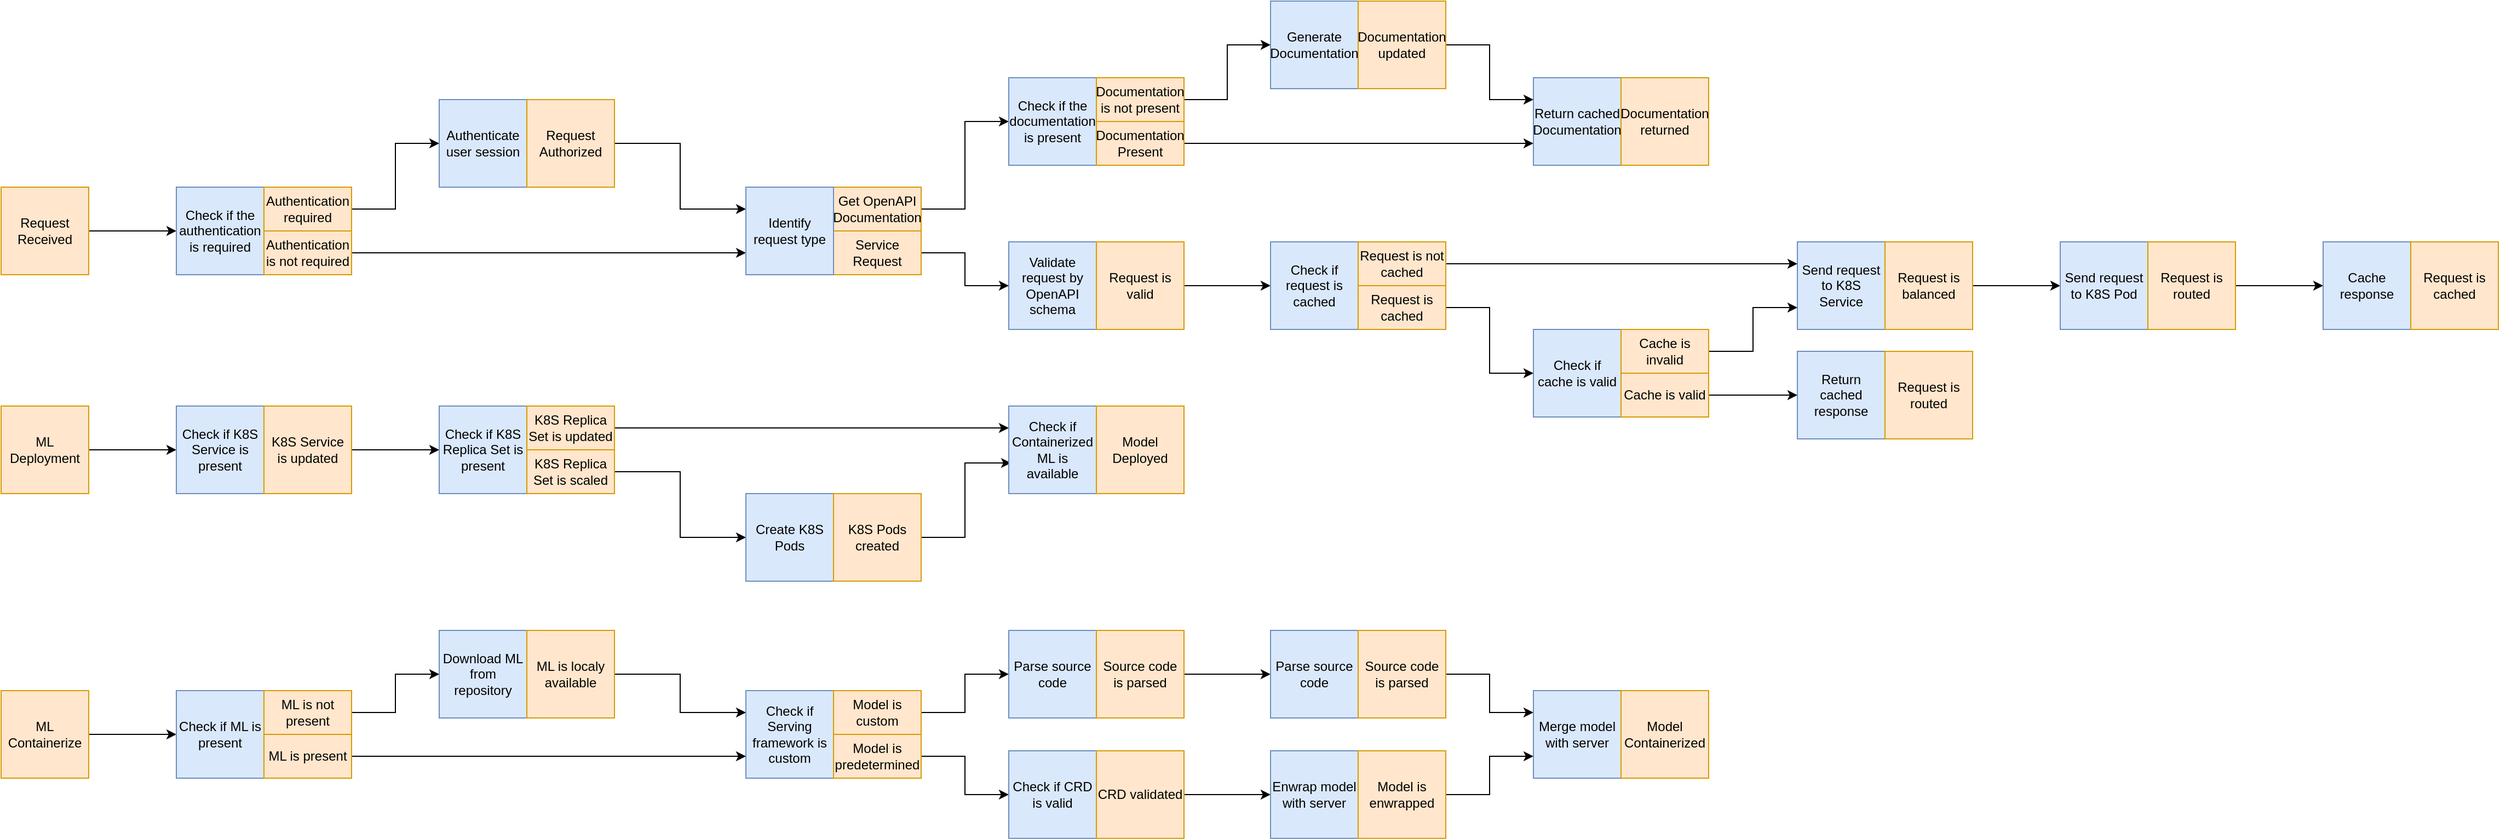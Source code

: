 <mxfile version="24.8.4">
  <diagram name="Страница — 1" id="s1KukHTFloUVwo6JeJkF">
    <mxGraphModel dx="1509" dy="821" grid="1" gridSize="10" guides="1" tooltips="1" connect="1" arrows="1" fold="1" page="1" pageScale="1" pageWidth="827" pageHeight="2000" math="0" shadow="0">
      <root>
        <mxCell id="0" />
        <mxCell id="1" parent="0" />
        <mxCell id="qRX5v0t8TsgXR0mgB-LM-10" style="edgeStyle=orthogonalEdgeStyle;rounded=0;orthogonalLoop=1;jettySize=auto;html=1;exitX=1;exitY=0.5;exitDx=0;exitDy=0;entryX=0;entryY=0.5;entryDx=0;entryDy=0;" parent="1" source="qRX5v0t8TsgXR0mgB-LM-1" target="qRX5v0t8TsgXR0mgB-LM-8" edge="1">
          <mxGeometry relative="1" as="geometry" />
        </mxCell>
        <mxCell id="qRX5v0t8TsgXR0mgB-LM-1" value="Request Received" style="rounded=0;whiteSpace=wrap;html=1;fillColor=#ffe6cc;strokeColor=#d79b00;" parent="1" vertex="1">
          <mxGeometry x="40" y="240" width="80" height="80" as="geometry" />
        </mxCell>
        <mxCell id="qRX5v0t8TsgXR0mgB-LM-2" value="Authenticate&lt;div&gt;user session&lt;/div&gt;" style="rounded=0;whiteSpace=wrap;html=1;fillColor=#dae8fc;strokeColor=#6c8ebf;" parent="1" vertex="1">
          <mxGeometry x="440" y="160" width="80" height="80" as="geometry" />
        </mxCell>
        <mxCell id="qRX5v0t8TsgXR0mgB-LM-7" style="edgeStyle=orthogonalEdgeStyle;rounded=0;orthogonalLoop=1;jettySize=auto;html=1;exitX=1;exitY=0.5;exitDx=0;exitDy=0;entryX=0;entryY=0.25;entryDx=0;entryDy=0;" parent="1" source="qRX5v0t8TsgXR0mgB-LM-3" target="qRX5v0t8TsgXR0mgB-LM-23" edge="1">
          <mxGeometry relative="1" as="geometry">
            <mxPoint x="720" y="170" as="targetPoint" />
          </mxGeometry>
        </mxCell>
        <mxCell id="qRX5v0t8TsgXR0mgB-LM-3" value="Request Authorized" style="rounded=0;whiteSpace=wrap;html=1;fillColor=#ffe6cc;strokeColor=#d79b00;" parent="1" vertex="1">
          <mxGeometry x="520" y="160" width="80" height="80" as="geometry" />
        </mxCell>
        <mxCell id="qRX5v0t8TsgXR0mgB-LM-4" value="Validate request by OpenAPI schema" style="rounded=0;whiteSpace=wrap;html=1;fillColor=#dae8fc;strokeColor=#6c8ebf;" parent="1" vertex="1">
          <mxGeometry x="960" y="290" width="80" height="80" as="geometry" />
        </mxCell>
        <mxCell id="39" style="edgeStyle=orthogonalEdgeStyle;rounded=0;html=1;exitX=1;exitY=0.5;exitDx=0;exitDy=0;entryX=0;entryY=0.5;entryDx=0;entryDy=0;" parent="1" source="qRX5v0t8TsgXR0mgB-LM-5" target="36" edge="1">
          <mxGeometry relative="1" as="geometry" />
        </mxCell>
        <mxCell id="qRX5v0t8TsgXR0mgB-LM-5" value="Request is valid" style="rounded=0;whiteSpace=wrap;html=1;fillColor=#ffe6cc;strokeColor=#d79b00;" parent="1" vertex="1">
          <mxGeometry x="1040" y="290" width="80" height="80" as="geometry" />
        </mxCell>
        <mxCell id="qRX5v0t8TsgXR0mgB-LM-8" value="Check if the authentication is required" style="rounded=0;whiteSpace=wrap;html=1;fillColor=#dae8fc;strokeColor=#6c8ebf;" parent="1" vertex="1">
          <mxGeometry x="200" y="240" width="80" height="80" as="geometry" />
        </mxCell>
        <mxCell id="qRX5v0t8TsgXR0mgB-LM-28" style="edgeStyle=orthogonalEdgeStyle;rounded=0;orthogonalLoop=1;jettySize=auto;html=1;exitX=1;exitY=0.5;exitDx=0;exitDy=0;entryX=0;entryY=0.5;entryDx=0;entryDy=0;" parent="1" source="qRX5v0t8TsgXR0mgB-LM-9" target="qRX5v0t8TsgXR0mgB-LM-26" edge="1">
          <mxGeometry relative="1" as="geometry">
            <Array as="points">
              <mxPoint x="920" y="260" />
              <mxPoint x="920" y="180" />
            </Array>
          </mxGeometry>
        </mxCell>
        <mxCell id="qRX5v0t8TsgXR0mgB-LM-9" value="Get OpenAPI&lt;div&gt;Documentation&lt;/div&gt;" style="rounded=0;whiteSpace=wrap;html=1;fillColor=#ffe6cc;strokeColor=#d79b00;" parent="1" vertex="1">
          <mxGeometry x="800" y="240" width="80" height="40" as="geometry" />
        </mxCell>
        <mxCell id="2" style="edgeStyle=orthogonalEdgeStyle;html=1;exitX=1;exitY=0.5;exitDx=0;exitDy=0;entryX=0;entryY=0.5;entryDx=0;entryDy=0;rounded=0;" parent="1" source="qRX5v0t8TsgXR0mgB-LM-14" target="qRX5v0t8TsgXR0mgB-LM-4" edge="1">
          <mxGeometry relative="1" as="geometry" />
        </mxCell>
        <mxCell id="qRX5v0t8TsgXR0mgB-LM-14" value="Service Request" style="rounded=0;whiteSpace=wrap;html=1;fillColor=#ffe6cc;strokeColor=#d79b00;" parent="1" vertex="1">
          <mxGeometry x="800" y="280" width="80" height="40" as="geometry" />
        </mxCell>
        <mxCell id="qRX5v0t8TsgXR0mgB-LM-22" style="edgeStyle=orthogonalEdgeStyle;rounded=0;orthogonalLoop=1;jettySize=auto;html=1;exitX=1;exitY=0.5;exitDx=0;exitDy=0;entryX=0;entryY=0.5;entryDx=0;entryDy=0;" parent="1" source="qRX5v0t8TsgXR0mgB-LM-20" target="qRX5v0t8TsgXR0mgB-LM-2" edge="1">
          <mxGeometry relative="1" as="geometry" />
        </mxCell>
        <mxCell id="qRX5v0t8TsgXR0mgB-LM-20" value="Authentication required" style="rounded=0;whiteSpace=wrap;html=1;fillColor=#ffe6cc;strokeColor=#d79b00;" parent="1" vertex="1">
          <mxGeometry x="280" y="240" width="80" height="40" as="geometry" />
        </mxCell>
        <mxCell id="qRX5v0t8TsgXR0mgB-LM-24" style="edgeStyle=orthogonalEdgeStyle;rounded=0;orthogonalLoop=1;jettySize=auto;html=1;exitX=1;exitY=0.5;exitDx=0;exitDy=0;entryX=0;entryY=0.75;entryDx=0;entryDy=0;" parent="1" source="qRX5v0t8TsgXR0mgB-LM-21" target="qRX5v0t8TsgXR0mgB-LM-23" edge="1">
          <mxGeometry relative="1" as="geometry">
            <mxPoint x="670" y="360" as="targetPoint" />
          </mxGeometry>
        </mxCell>
        <mxCell id="qRX5v0t8TsgXR0mgB-LM-21" value="Authentication is not required" style="rounded=0;whiteSpace=wrap;html=1;fillColor=#ffe6cc;strokeColor=#d79b00;" parent="1" vertex="1">
          <mxGeometry x="280" y="280" width="80" height="40" as="geometry" />
        </mxCell>
        <mxCell id="qRX5v0t8TsgXR0mgB-LM-23" value="Identify request type" style="rounded=0;whiteSpace=wrap;html=1;fillColor=#dae8fc;strokeColor=#6c8ebf;" parent="1" vertex="1">
          <mxGeometry x="720" y="240" width="80" height="80" as="geometry" />
        </mxCell>
        <mxCell id="qRX5v0t8TsgXR0mgB-LM-26" value="Check if the documentation is present" style="rounded=0;whiteSpace=wrap;html=1;fillColor=#dae8fc;strokeColor=#6c8ebf;" parent="1" vertex="1">
          <mxGeometry x="960" y="140" width="80" height="80" as="geometry" />
        </mxCell>
        <mxCell id="T81k3Jo-gWtBiVswDnpD-101" style="edgeStyle=orthogonalEdgeStyle;rounded=0;orthogonalLoop=1;jettySize=auto;html=1;exitX=1;exitY=0.5;exitDx=0;exitDy=0;entryX=0;entryY=0.75;entryDx=0;entryDy=0;" edge="1" parent="1" source="qRX5v0t8TsgXR0mgB-LM-27" target="10">
          <mxGeometry relative="1" as="geometry" />
        </mxCell>
        <mxCell id="qRX5v0t8TsgXR0mgB-LM-27" value="Documentation Present" style="rounded=0;whiteSpace=wrap;html=1;fillColor=#ffe6cc;strokeColor=#d79b00;" parent="1" vertex="1">
          <mxGeometry x="1040" y="180" width="80" height="40" as="geometry" />
        </mxCell>
        <mxCell id="T81k3Jo-gWtBiVswDnpD-99" style="edgeStyle=orthogonalEdgeStyle;rounded=0;orthogonalLoop=1;jettySize=auto;html=1;exitX=1;exitY=0.5;exitDx=0;exitDy=0;entryX=0;entryY=0.5;entryDx=0;entryDy=0;" edge="1" parent="1" source="qRX5v0t8TsgXR0mgB-LM-29" target="qRX5v0t8TsgXR0mgB-LM-30">
          <mxGeometry relative="1" as="geometry" />
        </mxCell>
        <mxCell id="qRX5v0t8TsgXR0mgB-LM-29" value="Documentation is not present" style="rounded=0;whiteSpace=wrap;html=1;fillColor=#ffe6cc;strokeColor=#d79b00;" parent="1" vertex="1">
          <mxGeometry x="1040" y="140" width="80" height="40" as="geometry" />
        </mxCell>
        <mxCell id="qRX5v0t8TsgXR0mgB-LM-30" value="Generate Documentation" style="rounded=0;whiteSpace=wrap;html=1;fillColor=#dae8fc;strokeColor=#6c8ebf;" parent="1" vertex="1">
          <mxGeometry x="1199" y="70" width="80" height="80" as="geometry" />
        </mxCell>
        <mxCell id="T81k3Jo-gWtBiVswDnpD-100" style="edgeStyle=orthogonalEdgeStyle;rounded=0;orthogonalLoop=1;jettySize=auto;html=1;exitX=1;exitY=0.5;exitDx=0;exitDy=0;entryX=0;entryY=0.25;entryDx=0;entryDy=0;" edge="1" parent="1" source="qRX5v0t8TsgXR0mgB-LM-31" target="10">
          <mxGeometry relative="1" as="geometry" />
        </mxCell>
        <mxCell id="qRX5v0t8TsgXR0mgB-LM-31" value="Documentation updated" style="rounded=0;whiteSpace=wrap;html=1;fillColor=#ffe6cc;strokeColor=#d79b00;" parent="1" vertex="1">
          <mxGeometry x="1279" y="70" width="80" height="80" as="geometry" />
        </mxCell>
        <mxCell id="9" style="edgeStyle=orthogonalEdgeStyle;rounded=0;html=1;exitX=1;exitY=0.5;exitDx=0;exitDy=0;entryX=0;entryY=0.5;entryDx=0;entryDy=0;" parent="1" source="3" target="4" edge="1">
          <mxGeometry relative="1" as="geometry" />
        </mxCell>
        <mxCell id="3" value="ML Deployment" style="rounded=0;whiteSpace=wrap;html=1;fillColor=#ffe6cc;strokeColor=#d79b00;" parent="1" vertex="1">
          <mxGeometry x="40" y="440" width="80" height="80" as="geometry" />
        </mxCell>
        <mxCell id="4" value="Check if K8S Service is present" style="rounded=0;whiteSpace=wrap;html=1;fillColor=#dae8fc;strokeColor=#6c8ebf;" parent="1" vertex="1">
          <mxGeometry x="200" y="440" width="80" height="80" as="geometry" />
        </mxCell>
        <mxCell id="24" style="edgeStyle=orthogonalEdgeStyle;rounded=0;html=1;exitX=1;exitY=0.5;exitDx=0;exitDy=0;entryX=0;entryY=0.5;entryDx=0;entryDy=0;" parent="1" source="5" target="22" edge="1">
          <mxGeometry relative="1" as="geometry" />
        </mxCell>
        <mxCell id="5" value="K8S Service is updated" style="rounded=0;whiteSpace=wrap;html=1;fillColor=#ffe6cc;strokeColor=#d79b00;" parent="1" vertex="1">
          <mxGeometry x="280" y="440" width="80" height="80" as="geometry" />
        </mxCell>
        <mxCell id="10" value="Return cached Documentation" style="rounded=0;whiteSpace=wrap;html=1;fillColor=#dae8fc;strokeColor=#6c8ebf;" parent="1" vertex="1">
          <mxGeometry x="1439" y="140" width="80" height="80" as="geometry" />
        </mxCell>
        <mxCell id="11" value="Documentation returned" style="rounded=0;whiteSpace=wrap;html=1;fillColor=#ffe6cc;strokeColor=#d79b00;" parent="1" vertex="1">
          <mxGeometry x="1519" y="140" width="80" height="80" as="geometry" />
        </mxCell>
        <mxCell id="13" value="Send request to K8S Service" style="rounded=0;whiteSpace=wrap;html=1;fillColor=#dae8fc;strokeColor=#6c8ebf;" parent="1" vertex="1">
          <mxGeometry x="1680" y="290" width="80" height="80" as="geometry" />
        </mxCell>
        <mxCell id="17" style="edgeStyle=orthogonalEdgeStyle;rounded=0;html=1;exitX=1;exitY=0.5;exitDx=0;exitDy=0;entryX=0;entryY=0.5;entryDx=0;entryDy=0;" parent="1" source="14" target="15" edge="1">
          <mxGeometry relative="1" as="geometry" />
        </mxCell>
        <mxCell id="14" value="Request is balanced" style="rounded=0;whiteSpace=wrap;html=1;fillColor=#ffe6cc;strokeColor=#d79b00;" parent="1" vertex="1">
          <mxGeometry x="1760" y="290" width="80" height="80" as="geometry" />
        </mxCell>
        <mxCell id="15" value="Send request to K8S Pod" style="rounded=0;whiteSpace=wrap;html=1;fillColor=#dae8fc;strokeColor=#6c8ebf;" parent="1" vertex="1">
          <mxGeometry x="1920" y="290" width="80" height="80" as="geometry" />
        </mxCell>
        <mxCell id="35" style="edgeStyle=orthogonalEdgeStyle;rounded=0;html=1;exitX=1;exitY=0.5;exitDx=0;exitDy=0;entryX=0;entryY=0.5;entryDx=0;entryDy=0;" parent="1" source="16" target="33" edge="1">
          <mxGeometry relative="1" as="geometry" />
        </mxCell>
        <mxCell id="16" value="Request is routed" style="rounded=0;whiteSpace=wrap;html=1;fillColor=#ffe6cc;strokeColor=#d79b00;" parent="1" vertex="1">
          <mxGeometry x="2000" y="290" width="80" height="80" as="geometry" />
        </mxCell>
        <mxCell id="22" value="Check if K8S Replica Set is present" style="rounded=0;whiteSpace=wrap;html=1;fillColor=#dae8fc;strokeColor=#6c8ebf;" parent="1" vertex="1">
          <mxGeometry x="440" y="440" width="80" height="80" as="geometry" />
        </mxCell>
        <mxCell id="32" style="edgeStyle=orthogonalEdgeStyle;rounded=0;html=1;exitX=1;exitY=0.5;exitDx=0;exitDy=0;entryX=0;entryY=0.25;entryDx=0;entryDy=0;" parent="1" source="23" target="29" edge="1">
          <mxGeometry relative="1" as="geometry" />
        </mxCell>
        <mxCell id="23" value="K8S Replica Set is updated" style="rounded=0;whiteSpace=wrap;html=1;fillColor=#ffe6cc;strokeColor=#d79b00;" parent="1" vertex="1">
          <mxGeometry x="520" y="440" width="80" height="40" as="geometry" />
        </mxCell>
        <mxCell id="28" style="edgeStyle=orthogonalEdgeStyle;rounded=0;html=1;exitX=1;exitY=0.5;exitDx=0;exitDy=0;entryX=0;entryY=0.5;entryDx=0;entryDy=0;" parent="1" source="25" target="26" edge="1">
          <mxGeometry relative="1" as="geometry" />
        </mxCell>
        <mxCell id="25" value="K8S Replica Set is scaled" style="rounded=0;whiteSpace=wrap;html=1;fillColor=#ffe6cc;strokeColor=#d79b00;" parent="1" vertex="1">
          <mxGeometry x="520" y="480" width="80" height="40" as="geometry" />
        </mxCell>
        <mxCell id="26" value="Create K8S Pods" style="rounded=0;whiteSpace=wrap;html=1;fillColor=#dae8fc;strokeColor=#6c8ebf;" parent="1" vertex="1">
          <mxGeometry x="720" y="520" width="80" height="80" as="geometry" />
        </mxCell>
        <mxCell id="31" style="edgeStyle=orthogonalEdgeStyle;rounded=0;html=1;exitX=1;exitY=0.5;exitDx=0;exitDy=0;entryX=0.025;entryY=0.65;entryDx=0;entryDy=0;entryPerimeter=0;" parent="1" source="27" target="29" edge="1">
          <mxGeometry relative="1" as="geometry" />
        </mxCell>
        <mxCell id="27" value="K8S Pods created" style="rounded=0;whiteSpace=wrap;html=1;fillColor=#ffe6cc;strokeColor=#d79b00;" parent="1" vertex="1">
          <mxGeometry x="800" y="520" width="80" height="80" as="geometry" />
        </mxCell>
        <mxCell id="29" value="Check if Containerized ML is available" style="rounded=0;whiteSpace=wrap;html=1;fillColor=#dae8fc;strokeColor=#6c8ebf;" parent="1" vertex="1">
          <mxGeometry x="960" y="440" width="80" height="80" as="geometry" />
        </mxCell>
        <mxCell id="30" value="Model Deployed" style="rounded=0;whiteSpace=wrap;html=1;fillColor=#ffe6cc;strokeColor=#d79b00;" parent="1" vertex="1">
          <mxGeometry x="1040" y="440" width="80" height="80" as="geometry" />
        </mxCell>
        <mxCell id="33" value="Cache response" style="rounded=0;whiteSpace=wrap;html=1;fillColor=#dae8fc;strokeColor=#6c8ebf;" parent="1" vertex="1">
          <mxGeometry x="2160" y="290" width="80" height="80" as="geometry" />
        </mxCell>
        <mxCell id="34" value="Request is cached" style="rounded=0;whiteSpace=wrap;html=1;fillColor=#ffe6cc;strokeColor=#d79b00;" parent="1" vertex="1">
          <mxGeometry x="2240" y="290" width="80" height="80" as="geometry" />
        </mxCell>
        <mxCell id="36" value="Check if request is cached" style="rounded=0;whiteSpace=wrap;html=1;fillColor=#dae8fc;strokeColor=#6c8ebf;" parent="1" vertex="1">
          <mxGeometry x="1199" y="290" width="80" height="80" as="geometry" />
        </mxCell>
        <mxCell id="38" style="edgeStyle=orthogonalEdgeStyle;rounded=0;html=1;exitX=1;exitY=0.5;exitDx=0;exitDy=0;entryX=0;entryY=0.25;entryDx=0;entryDy=0;" parent="1" source="37" target="13" edge="1">
          <mxGeometry relative="1" as="geometry" />
        </mxCell>
        <mxCell id="37" value="Request is not cached" style="rounded=0;whiteSpace=wrap;html=1;fillColor=#ffe6cc;strokeColor=#d79b00;" parent="1" vertex="1">
          <mxGeometry x="1279" y="290" width="80" height="40" as="geometry" />
        </mxCell>
        <mxCell id="40" value="Check if cache is valid" style="rounded=0;whiteSpace=wrap;html=1;fillColor=#dae8fc;strokeColor=#6c8ebf;" parent="1" vertex="1">
          <mxGeometry x="1439" y="370" width="80" height="80" as="geometry" />
        </mxCell>
        <mxCell id="50" style="edgeStyle=orthogonalEdgeStyle;rounded=0;html=1;exitX=1;exitY=0.5;exitDx=0;exitDy=0;entryX=0;entryY=0.75;entryDx=0;entryDy=0;" parent="1" source="41" target="13" edge="1">
          <mxGeometry relative="1" as="geometry" />
        </mxCell>
        <mxCell id="41" value="Cache is invalid" style="rounded=0;whiteSpace=wrap;html=1;fillColor=#ffe6cc;strokeColor=#d79b00;" parent="1" vertex="1">
          <mxGeometry x="1519" y="370" width="80" height="40" as="geometry" />
        </mxCell>
        <mxCell id="45" style="edgeStyle=orthogonalEdgeStyle;rounded=0;html=1;exitX=1;exitY=0.5;exitDx=0;exitDy=0;entryX=0;entryY=0.5;entryDx=0;entryDy=0;" parent="1" source="43" target="40" edge="1">
          <mxGeometry relative="1" as="geometry" />
        </mxCell>
        <mxCell id="43" value="Request is cached" style="rounded=0;whiteSpace=wrap;html=1;fillColor=#ffe6cc;strokeColor=#d79b00;" parent="1" vertex="1">
          <mxGeometry x="1279" y="330" width="80" height="40" as="geometry" />
        </mxCell>
        <mxCell id="46" value="Return cached response" style="rounded=0;whiteSpace=wrap;html=1;fillColor=#dae8fc;strokeColor=#6c8ebf;" parent="1" vertex="1">
          <mxGeometry x="1680" y="390" width="80" height="80" as="geometry" />
        </mxCell>
        <mxCell id="47" value="Request is routed" style="rounded=0;whiteSpace=wrap;html=1;fillColor=#ffe6cc;strokeColor=#d79b00;" parent="1" vertex="1">
          <mxGeometry x="1760" y="390" width="80" height="80" as="geometry" />
        </mxCell>
        <mxCell id="51" style="edgeStyle=orthogonalEdgeStyle;rounded=0;html=1;exitX=1;exitY=0.5;exitDx=0;exitDy=0;entryX=0;entryY=0.5;entryDx=0;entryDy=0;" parent="1" source="48" target="46" edge="1">
          <mxGeometry relative="1" as="geometry" />
        </mxCell>
        <mxCell id="48" value="Cache is valid" style="rounded=0;whiteSpace=wrap;html=1;fillColor=#ffe6cc;strokeColor=#d79b00;" parent="1" vertex="1">
          <mxGeometry x="1519" y="410" width="80" height="40" as="geometry" />
        </mxCell>
        <mxCell id="84" style="edgeStyle=orthogonalEdgeStyle;rounded=0;html=1;exitX=1;exitY=0.5;exitDx=0;exitDy=0;entryX=0;entryY=0.5;entryDx=0;entryDy=0;" parent="1" source="55" target="82" edge="1">
          <mxGeometry relative="1" as="geometry" />
        </mxCell>
        <mxCell id="55" value="ML Containerize" style="rounded=0;whiteSpace=wrap;html=1;fillColor=#ffe6cc;strokeColor=#d79b00;" parent="1" vertex="1">
          <mxGeometry x="40" y="700" width="80" height="80" as="geometry" />
        </mxCell>
        <mxCell id="56" value="Check if Serving framework is custom" style="rounded=0;whiteSpace=wrap;html=1;fillColor=#dae8fc;strokeColor=#6c8ebf;" parent="1" vertex="1">
          <mxGeometry x="720" y="700" width="80" height="80" as="geometry" />
        </mxCell>
        <mxCell id="T81k3Jo-gWtBiVswDnpD-103" style="edgeStyle=orthogonalEdgeStyle;rounded=0;orthogonalLoop=1;jettySize=auto;html=1;exitX=1;exitY=0.5;exitDx=0;exitDy=0;" edge="1" parent="1" source="57" target="59">
          <mxGeometry relative="1" as="geometry" />
        </mxCell>
        <mxCell id="57" value="Model is custom" style="rounded=0;whiteSpace=wrap;html=1;fillColor=#ffe6cc;strokeColor=#d79b00;" parent="1" vertex="1">
          <mxGeometry x="800" y="700" width="80" height="40" as="geometry" />
        </mxCell>
        <mxCell id="88" style="edgeStyle=orthogonalEdgeStyle;rounded=0;html=1;exitX=1;exitY=0.5;exitDx=0;exitDy=0;entryX=0;entryY=0.5;entryDx=0;entryDy=0;" parent="1" source="58" target="61" edge="1">
          <mxGeometry relative="1" as="geometry" />
        </mxCell>
        <mxCell id="58" value="Model is predetermined" style="rounded=0;whiteSpace=wrap;html=1;fillColor=#ffe6cc;strokeColor=#d79b00;" parent="1" vertex="1">
          <mxGeometry x="800" y="740" width="80" height="40" as="geometry" />
        </mxCell>
        <mxCell id="59" value="Parse source code" style="rounded=0;whiteSpace=wrap;html=1;fillColor=#dae8fc;strokeColor=#6c8ebf;" parent="1" vertex="1">
          <mxGeometry x="960" y="645" width="80" height="80" as="geometry" />
        </mxCell>
        <mxCell id="81" style="edgeStyle=orthogonalEdgeStyle;rounded=0;html=1;exitX=1;exitY=0.5;exitDx=0;exitDy=0;entryX=0;entryY=0.5;entryDx=0;entryDy=0;" parent="1" source="60" target="79" edge="1">
          <mxGeometry relative="1" as="geometry" />
        </mxCell>
        <mxCell id="60" value="Source code is parsed" style="rounded=0;whiteSpace=wrap;html=1;fillColor=#ffe6cc;strokeColor=#d79b00;" parent="1" vertex="1">
          <mxGeometry x="1040" y="645" width="80" height="80" as="geometry" />
        </mxCell>
        <mxCell id="61" value="Check if CRD is valid" style="rounded=0;whiteSpace=wrap;html=1;fillColor=#dae8fc;strokeColor=#6c8ebf;" parent="1" vertex="1">
          <mxGeometry x="960" y="755" width="80" height="80" as="geometry" />
        </mxCell>
        <mxCell id="78" style="edgeStyle=orthogonalEdgeStyle;rounded=0;html=1;exitX=1;exitY=0.5;exitDx=0;exitDy=0;entryX=0;entryY=0.5;entryDx=0;entryDy=0;" parent="1" source="62" target="76" edge="1">
          <mxGeometry relative="1" as="geometry" />
        </mxCell>
        <mxCell id="62" value="CRD validated" style="rounded=0;whiteSpace=wrap;html=1;fillColor=#ffe6cc;strokeColor=#d79b00;" parent="1" vertex="1">
          <mxGeometry x="1040" y="755" width="80" height="80" as="geometry" />
        </mxCell>
        <mxCell id="70" value="Download ML from repository" style="rounded=0;whiteSpace=wrap;html=1;fillColor=#dae8fc;strokeColor=#6c8ebf;" parent="1" vertex="1">
          <mxGeometry x="440" y="645" width="80" height="80" as="geometry" />
        </mxCell>
        <mxCell id="90" style="edgeStyle=orthogonalEdgeStyle;rounded=0;html=1;exitX=1;exitY=0.5;exitDx=0;exitDy=0;entryX=0;entryY=0.25;entryDx=0;entryDy=0;" parent="1" source="71" target="56" edge="1">
          <mxGeometry relative="1" as="geometry" />
        </mxCell>
        <mxCell id="71" value="ML is localy available" style="rounded=0;whiteSpace=wrap;html=1;fillColor=#ffe6cc;strokeColor=#d79b00;" parent="1" vertex="1">
          <mxGeometry x="520" y="645" width="80" height="80" as="geometry" />
        </mxCell>
        <mxCell id="76" value="Enwrap model with server" style="rounded=0;whiteSpace=wrap;html=1;fillColor=#dae8fc;strokeColor=#6c8ebf;" parent="1" vertex="1">
          <mxGeometry x="1199" y="755" width="80" height="80" as="geometry" />
        </mxCell>
        <mxCell id="95" style="edgeStyle=orthogonalEdgeStyle;rounded=0;html=1;exitX=1;exitY=0.5;exitDx=0;exitDy=0;entryX=0;entryY=0.75;entryDx=0;entryDy=0;" parent="1" source="77" target="92" edge="1">
          <mxGeometry relative="1" as="geometry" />
        </mxCell>
        <mxCell id="77" value="Model is enwrapped" style="rounded=0;whiteSpace=wrap;html=1;fillColor=#ffe6cc;strokeColor=#d79b00;" parent="1" vertex="1">
          <mxGeometry x="1279" y="755" width="80" height="80" as="geometry" />
        </mxCell>
        <mxCell id="79" value="Parse source code" style="rounded=0;whiteSpace=wrap;html=1;fillColor=#dae8fc;strokeColor=#6c8ebf;" parent="1" vertex="1">
          <mxGeometry x="1199" y="645" width="80" height="80" as="geometry" />
        </mxCell>
        <mxCell id="94" style="edgeStyle=orthogonalEdgeStyle;rounded=0;html=1;exitX=1;exitY=0.5;exitDx=0;exitDy=0;entryX=0;entryY=0.25;entryDx=0;entryDy=0;" parent="1" source="80" target="92" edge="1">
          <mxGeometry relative="1" as="geometry" />
        </mxCell>
        <mxCell id="80" value="Source code is parsed" style="rounded=0;whiteSpace=wrap;html=1;fillColor=#ffe6cc;strokeColor=#d79b00;" parent="1" vertex="1">
          <mxGeometry x="1279" y="645" width="80" height="80" as="geometry" />
        </mxCell>
        <mxCell id="82" value="Check if ML is present" style="rounded=0;whiteSpace=wrap;html=1;fillColor=#dae8fc;strokeColor=#6c8ebf;" parent="1" vertex="1">
          <mxGeometry x="200" y="700" width="80" height="80" as="geometry" />
        </mxCell>
        <mxCell id="85" style="edgeStyle=orthogonalEdgeStyle;rounded=0;html=1;exitX=1;exitY=0.5;exitDx=0;exitDy=0;entryX=0;entryY=0.75;entryDx=0;entryDy=0;" parent="1" source="91" target="56" edge="1">
          <mxGeometry relative="1" as="geometry" />
        </mxCell>
        <mxCell id="T81k3Jo-gWtBiVswDnpD-102" style="edgeStyle=orthogonalEdgeStyle;rounded=0;orthogonalLoop=1;jettySize=auto;html=1;exitX=1;exitY=0.5;exitDx=0;exitDy=0;entryX=0;entryY=0.5;entryDx=0;entryDy=0;" edge="1" parent="1" source="83" target="70">
          <mxGeometry relative="1" as="geometry" />
        </mxCell>
        <mxCell id="83" value="ML is not present" style="rounded=0;whiteSpace=wrap;html=1;fillColor=#ffe6cc;strokeColor=#d79b00;" parent="1" vertex="1">
          <mxGeometry x="280" y="700" width="80" height="40" as="geometry" />
        </mxCell>
        <mxCell id="91" value="ML is present" style="rounded=0;whiteSpace=wrap;html=1;fillColor=#ffe6cc;strokeColor=#d79b00;" parent="1" vertex="1">
          <mxGeometry x="280" y="740" width="80" height="40" as="geometry" />
        </mxCell>
        <mxCell id="92" value="Merge model with server" style="rounded=0;whiteSpace=wrap;html=1;fillColor=#dae8fc;strokeColor=#6c8ebf;" parent="1" vertex="1">
          <mxGeometry x="1439" y="700" width="80" height="80" as="geometry" />
        </mxCell>
        <mxCell id="93" value="Model Containerized" style="rounded=0;whiteSpace=wrap;html=1;fillColor=#ffe6cc;strokeColor=#d79b00;" parent="1" vertex="1">
          <mxGeometry x="1519" y="700" width="80" height="80" as="geometry" />
        </mxCell>
      </root>
    </mxGraphModel>
  </diagram>
</mxfile>
